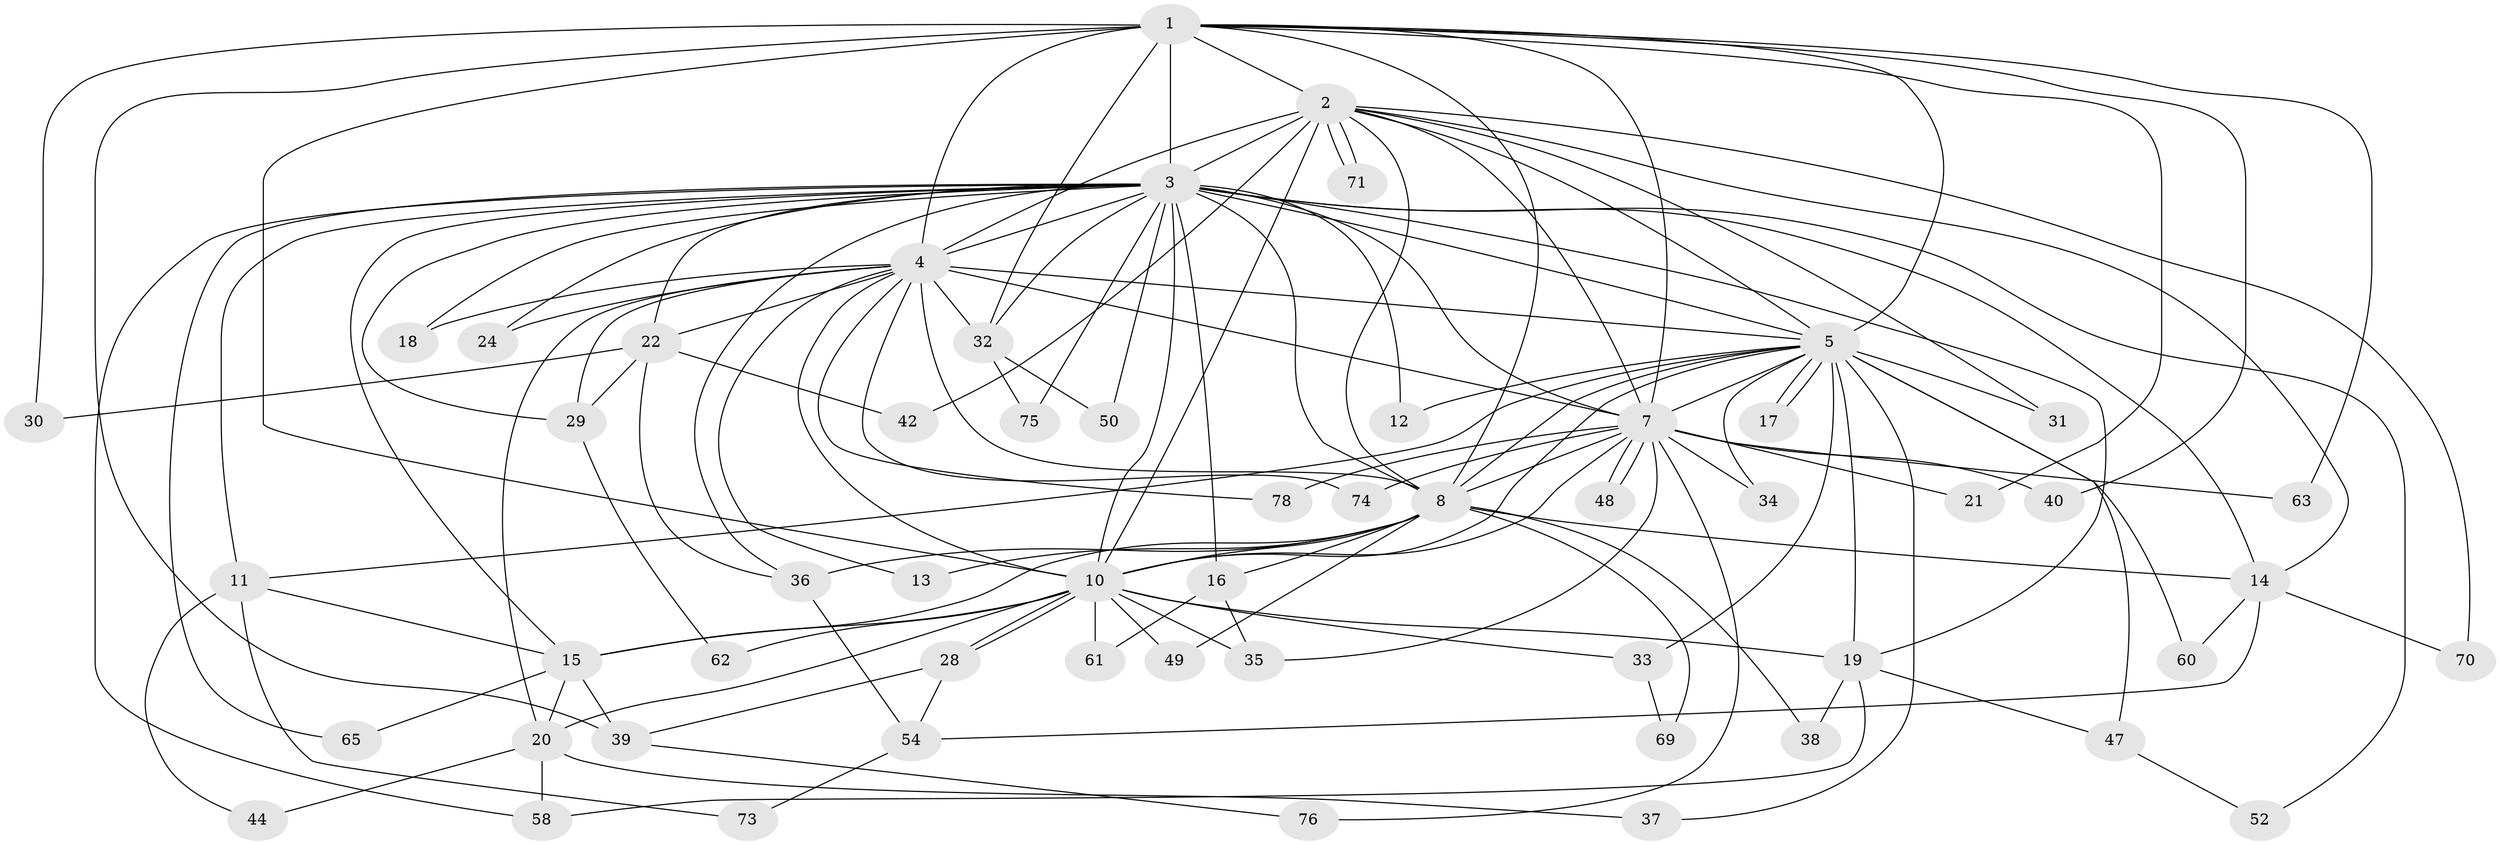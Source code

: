 // Generated by graph-tools (version 1.1) at 2025/51/02/27/25 19:51:41]
// undirected, 56 vertices, 136 edges
graph export_dot {
graph [start="1"]
  node [color=gray90,style=filled];
  1 [super="+6"];
  2 [super="+27"];
  3 [super="+9"];
  4 [super="+72"];
  5 [super="+67"];
  7 [super="+56"];
  8 [super="+57"];
  10 [super="+41"];
  11 [super="+23"];
  12;
  13;
  14 [super="+53"];
  15 [super="+25"];
  16;
  17;
  18;
  19 [super="+26"];
  20 [super="+46"];
  21;
  22 [super="+66"];
  24;
  28 [super="+59"];
  29;
  30;
  31;
  32 [super="+43"];
  33 [super="+45"];
  34;
  35 [super="+55"];
  36 [super="+77"];
  37;
  38;
  39 [super="+51"];
  40;
  42;
  44;
  47;
  48;
  49;
  50;
  52;
  54 [super="+64"];
  58 [super="+68"];
  60;
  61;
  62;
  63;
  65;
  69;
  70;
  71;
  73;
  74;
  75;
  76;
  78;
  1 -- 2 [weight=2];
  1 -- 3 [weight=4];
  1 -- 4 [weight=2];
  1 -- 5 [weight=2];
  1 -- 7 [weight=2];
  1 -- 8 [weight=2];
  1 -- 10 [weight=2];
  1 -- 30;
  1 -- 32;
  1 -- 39 [weight=2];
  1 -- 40;
  1 -- 63;
  1 -- 21;
  2 -- 3 [weight=2];
  2 -- 4 [weight=2];
  2 -- 5;
  2 -- 7;
  2 -- 8;
  2 -- 10;
  2 -- 31;
  2 -- 71;
  2 -- 71;
  2 -- 14;
  2 -- 42;
  2 -- 70;
  3 -- 4 [weight=2];
  3 -- 5 [weight=2];
  3 -- 7 [weight=2];
  3 -- 8 [weight=2];
  3 -- 10 [weight=3];
  3 -- 11;
  3 -- 15;
  3 -- 18;
  3 -- 22;
  3 -- 24;
  3 -- 29;
  3 -- 52;
  3 -- 32;
  3 -- 65;
  3 -- 36;
  3 -- 75;
  3 -- 12;
  3 -- 14;
  3 -- 16;
  3 -- 50;
  3 -- 58;
  3 -- 19;
  4 -- 5 [weight=2];
  4 -- 7 [weight=2];
  4 -- 8;
  4 -- 10;
  4 -- 13;
  4 -- 18;
  4 -- 22;
  4 -- 24;
  4 -- 29;
  4 -- 74;
  4 -- 78;
  4 -- 20;
  4 -- 32;
  5 -- 7;
  5 -- 8 [weight=2];
  5 -- 10;
  5 -- 11;
  5 -- 12;
  5 -- 17;
  5 -- 17;
  5 -- 19;
  5 -- 31;
  5 -- 33 [weight=2];
  5 -- 34;
  5 -- 37;
  5 -- 47;
  5 -- 60;
  7 -- 8;
  7 -- 10;
  7 -- 21;
  7 -- 34;
  7 -- 35;
  7 -- 40;
  7 -- 48;
  7 -- 48;
  7 -- 63;
  7 -- 74;
  7 -- 76;
  7 -- 78;
  8 -- 10;
  8 -- 13;
  8 -- 14;
  8 -- 16;
  8 -- 38;
  8 -- 49;
  8 -- 69;
  8 -- 15;
  8 -- 36;
  10 -- 15;
  10 -- 19;
  10 -- 20;
  10 -- 28;
  10 -- 28;
  10 -- 33;
  10 -- 61;
  10 -- 62;
  10 -- 49;
  10 -- 35;
  11 -- 73;
  11 -- 44;
  11 -- 15;
  14 -- 54;
  14 -- 60;
  14 -- 70;
  15 -- 20;
  15 -- 65;
  15 -- 39;
  16 -- 35;
  16 -- 61;
  19 -- 58;
  19 -- 38;
  19 -- 47;
  20 -- 37;
  20 -- 44;
  20 -- 58;
  22 -- 30;
  22 -- 36;
  22 -- 42;
  22 -- 29;
  28 -- 39;
  28 -- 54;
  29 -- 62;
  32 -- 50;
  32 -- 75;
  33 -- 69;
  36 -- 54;
  39 -- 76;
  47 -- 52;
  54 -- 73;
}

